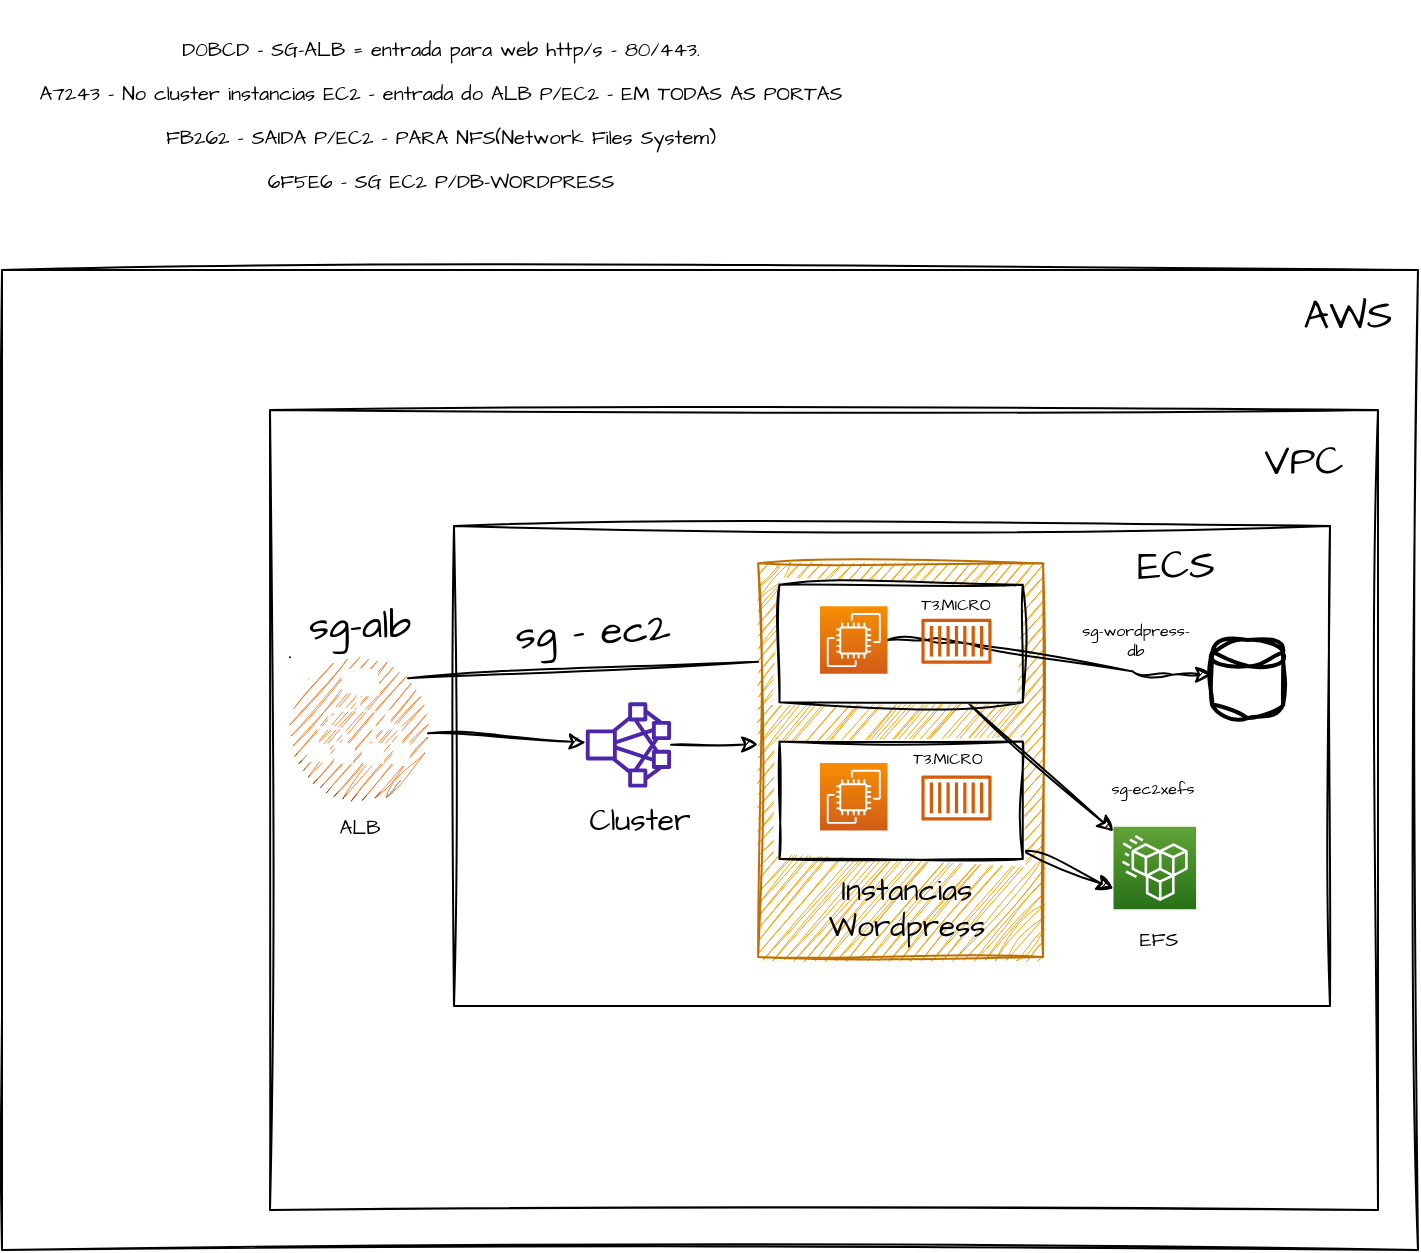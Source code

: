 <mxfile>
    <diagram id="9GWXDNTz53c_8vGuNotK" name="Página-1">
        <mxGraphModel dx="660" dy="371" grid="0" gridSize="10" guides="1" tooltips="1" connect="1" arrows="1" fold="1" page="1" pageScale="1" pageWidth="827" pageHeight="1169" math="0" shadow="0">
            <root>
                <mxCell id="0"/>
                <mxCell id="1" parent="0"/>
                <mxCell id="2" value="" style="rounded=0;whiteSpace=wrap;html=1;sketch=1;hachureGap=4;jiggle=2;curveFitting=1;fontFamily=Architects Daughter;fontSource=https%3A%2F%2Ffonts.googleapis.com%2Fcss%3Ffamily%3DArchitects%2BDaughter;fontSize=20;" parent="1" vertex="1">
                    <mxGeometry x="45" y="289" width="708" height="490" as="geometry"/>
                </mxCell>
                <mxCell id="25" value="" style="rounded=0;whiteSpace=wrap;html=1;hachureGap=4;fontFamily=Architects Daughter;fontSource=https%3A%2F%2Ffonts.googleapis.com%2Fcss%3Ffamily%3DArchitects%2BDaughter;fontSize=20;gradientColor=none;strokeColor=default;glass=0;sketch=1;curveFitting=1;jiggle=2;shadow=0;" parent="1" vertex="1">
                    <mxGeometry x="179" y="359" width="554" height="400" as="geometry"/>
                </mxCell>
                <mxCell id="3" value="AWS" style="text;strokeColor=none;align=center;fillColor=none;html=1;verticalAlign=middle;whiteSpace=wrap;rounded=0;sketch=1;hachureGap=4;jiggle=2;curveFitting=1;fontFamily=Architects Daughter;fontSource=https%3A%2F%2Ffonts.googleapis.com%2Fcss%3Ffamily%3DArchitects%2BDaughter;fontSize=20;" parent="1" vertex="1">
                    <mxGeometry x="688" y="296" width="60" height="30" as="geometry"/>
                </mxCell>
                <mxCell id="4" value="" style="whiteSpace=wrap;html=1;sketch=1;hachureGap=4;jiggle=2;curveFitting=1;fontFamily=Architects Daughter;fontSource=https%3A%2F%2Ffonts.googleapis.com%2Fcss%3Ffamily%3DArchitects%2BDaughter;fontSize=10;fillColor=default;strokeColor=default;" parent="1" vertex="1">
                    <mxGeometry x="271" y="417" width="438" height="240" as="geometry"/>
                </mxCell>
                <mxCell id="30" value="" style="rounded=0;whiteSpace=wrap;html=1;sketch=1;hachureGap=4;jiggle=2;curveFitting=1;fontFamily=Architects Daughter;fontSource=https%3A%2F%2Ffonts.googleapis.com%2Fcss%3Ffamily%3DArchitects%2BDaughter;fontSize=20;fillColor=#f0a30a;strokeColor=#BD7000;fontColor=#000000;" parent="4" vertex="1">
                    <mxGeometry x="152.069" y="18.612" width="142.458" height="196.898" as="geometry"/>
                </mxCell>
                <mxCell id="34" style="edgeStyle=none;sketch=1;hachureGap=4;jiggle=2;curveFitting=1;html=1;entryX=0;entryY=0.75;entryDx=0;entryDy=0;entryPerimeter=0;fontFamily=Architects Daughter;fontSource=https%3A%2F%2Ffonts.googleapis.com%2Fcss%3Ffamily%3DArchitects%2BDaughter;fontSize=16;" parent="4" source="8" target="31" edge="1">
                    <mxGeometry relative="1" as="geometry"/>
                </mxCell>
                <mxCell id="8" value="" style="rounded=0;whiteSpace=wrap;html=1;sketch=1;hachureGap=4;jiggle=2;curveFitting=1;fontFamily=Architects Daughter;fontSource=https%3A%2F%2Ffonts.googleapis.com%2Fcss%3Ffamily%3DArchitects%2BDaughter;fontSize=20;" parent="4" vertex="1">
                    <mxGeometry x="162.734" y="107.755" width="121.655" height="58.776" as="geometry"/>
                </mxCell>
                <mxCell id="33" style="edgeStyle=none;sketch=1;hachureGap=4;jiggle=2;curveFitting=1;html=1;fontFamily=Architects Daughter;fontSource=https%3A%2F%2Ffonts.googleapis.com%2Fcss%3Ffamily%3DArchitects%2BDaughter;fontSize=16;" parent="4" source="9" target="31" edge="1">
                    <mxGeometry relative="1" as="geometry"/>
                </mxCell>
                <mxCell id="9" value="" style="rounded=0;whiteSpace=wrap;html=1;sketch=1;hachureGap=4;jiggle=2;curveFitting=1;fontFamily=Architects Daughter;fontSource=https%3A%2F%2Ffonts.googleapis.com%2Fcss%3Ffamily%3DArchitects%2BDaughter;fontSize=20;" parent="4" vertex="1">
                    <mxGeometry x="162.734" y="29.388" width="121.655" height="58.776" as="geometry"/>
                </mxCell>
                <mxCell id="10" value="" style="sketch=0;points=[[0,0,0],[0.25,0,0],[0.5,0,0],[0.75,0,0],[1,0,0],[0,1,0],[0.25,1,0],[0.5,1,0],[0.75,1,0],[1,1,0],[0,0.25,0],[0,0.5,0],[0,0.75,0],[1,0.25,0],[1,0.5,0],[1,0.75,0]];outlineConnect=0;fontColor=#232F3E;gradientColor=#F78E04;gradientDirection=north;fillColor=#D05C17;strokeColor=#ffffff;dashed=0;verticalLabelPosition=bottom;verticalAlign=top;align=center;html=1;fontSize=12;fontStyle=0;aspect=fixed;shape=mxgraph.aws4.resourceIcon;resIcon=mxgraph.aws4.ec2;hachureGap=4;jiggle=2;curveFitting=1;fontFamily=Architects Daughter;fontSource=https%3A%2F%2Ffonts.googleapis.com%2Fcss%3Ffamily%3DArchitects%2BDaughter;" parent="4" vertex="1">
                    <mxGeometry x="183.01" y="118.531" width="33.756" height="33.756" as="geometry"/>
                </mxCell>
                <mxCell id="67" style="edgeStyle=entityRelationEdgeStyle;sketch=1;hachureGap=4;jiggle=2;curveFitting=1;html=1;entryX=0.001;entryY=0.444;entryDx=0;entryDy=0;entryPerimeter=0;fontFamily=Architects Daughter;fontSource=https%3A%2F%2Ffonts.googleapis.com%2Fcss%3Ffamily%3DArchitects%2BDaughter;fontSize=16;" parent="4" source="11" target="35" edge="1">
                    <mxGeometry relative="1" as="geometry"/>
                </mxCell>
                <mxCell id="11" value="" style="sketch=0;points=[[0,0,0],[0.25,0,0],[0.5,0,0],[0.75,0,0],[1,0,0],[0,1,0],[0.25,1,0],[0.5,1,0],[0.75,1,0],[1,1,0],[0,0.25,0],[0,0.5,0],[0,0.75,0],[1,0.25,0],[1,0.5,0],[1,0.75,0]];outlineConnect=0;fontColor=#232F3E;gradientColor=#F78E04;gradientDirection=north;fillColor=#D05C17;strokeColor=#ffffff;dashed=0;verticalLabelPosition=bottom;verticalAlign=top;align=center;html=1;fontSize=12;fontStyle=0;aspect=fixed;shape=mxgraph.aws4.resourceIcon;resIcon=mxgraph.aws4.ec2;hachureGap=4;jiggle=2;curveFitting=1;fontFamily=Architects Daughter;fontSource=https%3A%2F%2Ffonts.googleapis.com%2Fcss%3Ffamily%3DArchitects%2BDaughter;" parent="4" vertex="1">
                    <mxGeometry x="183.01" y="40.163" width="33.756" height="33.756" as="geometry"/>
                </mxCell>
                <mxCell id="13" value="" style="sketch=0;outlineConnect=0;fontColor=#232F3E;gradientColor=none;fillColor=#D45B07;strokeColor=none;dashed=0;verticalLabelPosition=bottom;verticalAlign=top;align=center;html=1;fontSize=12;fontStyle=0;aspect=fixed;pointerEvents=1;shape=mxgraph.aws4.container_1;hachureGap=4;jiggle=2;curveFitting=1;fontFamily=Architects Daughter;fontSource=https%3A%2F%2Ffonts.googleapis.com%2Fcss%3Ffamily%3DArchitects%2BDaughter;" parent="4" vertex="1">
                    <mxGeometry x="233.699" y="124.653" width="35.071" height="22.652" as="geometry"/>
                </mxCell>
                <mxCell id="14" value="" style="sketch=0;outlineConnect=0;fontColor=#232F3E;gradientColor=none;fillColor=#D45B07;strokeColor=none;dashed=0;verticalLabelPosition=bottom;verticalAlign=top;align=center;html=1;fontSize=12;fontStyle=0;aspect=fixed;pointerEvents=1;shape=mxgraph.aws4.container_1;hachureGap=4;jiggle=2;curveFitting=1;fontFamily=Architects Daughter;fontSource=https%3A%2F%2Ffonts.googleapis.com%2Fcss%3Ffamily%3DArchitects%2BDaughter;" parent="4" vertex="1">
                    <mxGeometry x="233.699" y="46.286" width="35.071" height="22.652" as="geometry"/>
                </mxCell>
                <mxCell id="17" style="edgeStyle=none;sketch=1;hachureGap=4;jiggle=2;curveFitting=1;html=1;fontFamily=Architects Daughter;fontSource=https%3A%2F%2Ffonts.googleapis.com%2Fcss%3Ffamily%3DArchitects%2BDaughter;fontSize=16;entryX=0;entryY=0.46;entryDx=0;entryDy=0;entryPerimeter=0;" parent="4" source="16" target="30" edge="1">
                    <mxGeometry relative="1" as="geometry"/>
                </mxCell>
                <mxCell id="16" value="" style="sketch=0;outlineConnect=0;fontColor=#232F3E;gradientColor=none;fillColor=#4D27AA;strokeColor=none;dashed=0;verticalLabelPosition=bottom;verticalAlign=top;align=center;html=1;fontSize=12;fontStyle=0;aspect=fixed;pointerEvents=1;shape=mxgraph.aws4.cluster;hachureGap=4;jiggle=2;curveFitting=1;fontFamily=Architects Daughter;fontSource=https%3A%2F%2Ffonts.googleapis.com%2Fcss%3Ffamily%3DArchitects%2BDaughter;direction=south;rotation=-90;" parent="4" vertex="1">
                    <mxGeometry x="65.896" y="88.16" width="42.64" height="42.64" as="geometry"/>
                </mxCell>
                <mxCell id="23" value="Cluster" style="text;strokeColor=none;align=center;fillColor=none;html=1;verticalAlign=middle;whiteSpace=wrap;rounded=0;sketch=1;hachureGap=4;jiggle=2;curveFitting=1;fontFamily=Architects Daughter;fontSource=https%3A%2F%2Ffonts.googleapis.com%2Fcss%3Ffamily%3DArchitects%2BDaughter;fontSize=15;" parent="4" vertex="1">
                    <mxGeometry x="65.9" y="140" width="53.503" height="13" as="geometry"/>
                </mxCell>
                <mxCell id="26" value="Instancias Wordpress" style="text;strokeColor=none;align=center;fillColor=none;html=1;verticalAlign=middle;whiteSpace=wrap;rounded=0;sketch=1;hachureGap=4;jiggle=2;curveFitting=1;fontFamily=Architects Daughter;fontSource=https%3A%2F%2Ffonts.googleapis.com%2Fcss%3Ffamily%3DArchitects%2BDaughter;fontSize=15;" parent="4" vertex="1">
                    <mxGeometry x="167.803" y="176.327" width="116.586" height="29.388" as="geometry"/>
                </mxCell>
                <mxCell id="31" value="" style="sketch=0;points=[[0,0,0],[0.25,0,0],[0.5,0,0],[0.75,0,0],[1,0,0],[0,1,0],[0.25,1,0],[0.5,1,0],[0.75,1,0],[1,1,0],[0,0.25,0],[0,0.5,0],[0,0.75,0],[1,0.25,0],[1,0.5,0],[1,0.75,0]];outlineConnect=0;fontColor=#232F3E;gradientColor=#60A337;gradientDirection=north;fillColor=#277116;strokeColor=#ffffff;dashed=0;verticalLabelPosition=bottom;verticalAlign=top;align=center;html=1;fontSize=12;fontStyle=0;aspect=fixed;shape=mxgraph.aws4.resourceIcon;resIcon=mxgraph.aws4.efs_standard;hachureGap=4;jiggle=2;curveFitting=1;fontFamily=Architects Daughter;fontSource=https%3A%2F%2Ffonts.googleapis.com%2Fcss%3Ffamily%3DArchitects%2BDaughter;" parent="4" vertex="1">
                    <mxGeometry x="329.739" y="150.35" width="41.288" height="41.288" as="geometry"/>
                </mxCell>
                <mxCell id="32" value="EFS" style="text;strokeColor=none;align=center;fillColor=none;html=1;verticalAlign=middle;whiteSpace=wrap;rounded=0;sketch=1;hachureGap=4;jiggle=2;curveFitting=1;fontFamily=Architects Daughter;fontSource=https%3A%2F%2Ffonts.googleapis.com%2Fcss%3Ffamily%3DArchitects%2BDaughter;fontSize=10;" parent="4" vertex="1">
                    <mxGeometry x="336.911" y="195.88" width="31.275" height="19.63" as="geometry"/>
                </mxCell>
                <mxCell id="35" value="" style="strokeWidth=2;html=1;shape=mxgraph.flowchart.database;whiteSpace=wrap;rounded=0;shadow=0;glass=0;sketch=1;hachureGap=4;jiggle=2;curveFitting=1;strokeColor=default;fontFamily=Architects Daughter;fontSource=https%3A%2F%2Ffonts.googleapis.com%2Fcss%3Ffamily%3DArchitects%2BDaughter;fontSize=20;gradientColor=none;" parent="4" vertex="1">
                    <mxGeometry x="379.052" y="57.03" width="35.483" height="39" as="geometry"/>
                </mxCell>
                <mxCell id="28" value="ECS" style="text;strokeColor=none;align=center;fillColor=none;html=1;verticalAlign=middle;whiteSpace=wrap;rounded=0;sketch=1;hachureGap=4;jiggle=2;curveFitting=1;fontFamily=Architects Daughter;fontSource=https%3A%2F%2Ffonts.googleapis.com%2Fcss%3Ffamily%3DArchitects%2BDaughter;fontSize=20;" parent="4" vertex="1">
                    <mxGeometry x="342.783" y="9.39" width="36.273" height="20" as="geometry"/>
                </mxCell>
                <mxCell id="62" value="sg - ec2" style="text;strokeColor=none;align=center;fillColor=none;html=1;verticalAlign=middle;whiteSpace=wrap;rounded=0;sketch=1;hachureGap=4;jiggle=2;curveFitting=1;fontFamily=Architects Daughter;fontSource=https%3A%2F%2Ffonts.googleapis.com%2Fcss%3Ffamily%3DArchitects%2BDaughter;fontSize=20;rotation=-3;" parent="4" vertex="1">
                    <mxGeometry x="23.578" y="47.03" width="90.683" height="10" as="geometry"/>
                </mxCell>
                <mxCell id="65" value="sg-ec2xefs" style="text;strokeColor=none;align=center;fillColor=none;html=1;verticalAlign=middle;whiteSpace=wrap;rounded=0;sketch=1;hachureGap=4;jiggle=2;curveFitting=1;fontFamily=Architects Daughter;fontSource=https%3A%2F%2Ffonts.googleapis.com%2Fcss%3Ffamily%3DArchitects%2BDaughter;fontSize=8;" parent="4" vertex="1">
                    <mxGeometry x="323.723" y="122" width="51.1" height="18.35" as="geometry"/>
                </mxCell>
                <mxCell id="68" value="sg-wordpress-db" style="text;strokeColor=none;align=center;fillColor=none;html=1;verticalAlign=middle;whiteSpace=wrap;rounded=0;sketch=1;hachureGap=4;jiggle=2;curveFitting=1;fontFamily=Architects Daughter;fontSource=https%3A%2F%2Ffonts.googleapis.com%2Fcss%3Ffamily%3DArchitects%2BDaughter;fontSize=8;" parent="4" vertex="1">
                    <mxGeometry x="311.11" y="42.12" width="59.92" height="29.84" as="geometry"/>
                </mxCell>
                <mxCell id="69" value="T3.MICRO" style="text;strokeColor=none;align=center;fillColor=none;html=1;verticalAlign=middle;whiteSpace=wrap;rounded=0;sketch=1;hachureGap=4;jiggle=2;curveFitting=1;fontFamily=Architects Daughter;fontSource=https%3A%2F%2Ffonts.googleapis.com%2Fcss%3Ffamily%3DArchitects%2BDaughter;fontSize=8;" parent="4" vertex="1">
                    <mxGeometry x="221.27" y="24" width="59.92" height="29.84" as="geometry"/>
                </mxCell>
                <mxCell id="70" value="T3.MICRO" style="text;strokeColor=none;align=center;fillColor=none;html=1;verticalAlign=middle;whiteSpace=wrap;rounded=0;sketch=1;hachureGap=4;jiggle=2;curveFitting=1;fontFamily=Architects Daughter;fontSource=https%3A%2F%2Ffonts.googleapis.com%2Fcss%3Ffamily%3DArchitects%2BDaughter;fontSize=8;" parent="4" vertex="1">
                    <mxGeometry x="216.77" y="100.96" width="59.92" height="29.84" as="geometry"/>
                </mxCell>
                <mxCell id="15" value="VPC" style="text;strokeColor=none;align=center;fillColor=none;html=1;verticalAlign=middle;whiteSpace=wrap;rounded=0;sketch=1;hachureGap=4;jiggle=2;curveFitting=1;fontFamily=Architects Daughter;fontSource=https%3A%2F%2Ffonts.googleapis.com%2Fcss%3Ffamily%3DArchitects%2BDaughter;fontSize=20;" parent="1" vertex="1">
                    <mxGeometry x="676" y="374" width="40" height="20" as="geometry"/>
                </mxCell>
                <mxCell id="20" style="edgeStyle=none;sketch=1;hachureGap=4;jiggle=2;curveFitting=1;html=1;fontFamily=Architects Daughter;fontSource=https%3A%2F%2Ffonts.googleapis.com%2Fcss%3Ffamily%3DArchitects%2BDaughter;fontSize=16;" parent="1" source="19" target="16" edge="1">
                    <mxGeometry relative="1" as="geometry"/>
                </mxCell>
                <mxCell id="19" value="" style="outlineConnect=0;dashed=0;verticalLabelPosition=bottom;verticalAlign=top;align=center;html=1;shape=mxgraph.aws3.application_load_balancer;fillColor=#F58534;gradientColor=none;sketch=1;hachureGap=4;jiggle=2;curveFitting=1;fontFamily=Architects Daughter;fontSource=https%3A%2F%2Ffonts.googleapis.com%2Fcss%3Ffamily%3DArchitects%2BDaughter;fontSize=20;" parent="1" vertex="1">
                    <mxGeometry x="189" y="482.67" width="69" height="72" as="geometry"/>
                </mxCell>
                <mxCell id="21" value="ALB" style="text;strokeColor=none;align=center;fillColor=none;html=1;verticalAlign=middle;whiteSpace=wrap;rounded=0;sketch=1;hachureGap=4;jiggle=2;curveFitting=1;fontFamily=Architects Daughter;fontSource=https%3A%2F%2Ffonts.googleapis.com%2Fcss%3Ffamily%3DArchitects%2BDaughter;fontSize=10;" parent="1" vertex="1">
                    <mxGeometry x="189" y="562" width="70" height="10" as="geometry"/>
                </mxCell>
                <mxCell id="52" value="" style="endArrow=none;html=1;sketch=1;hachureGap=4;jiggle=2;curveFitting=1;fontFamily=Architects Daughter;fontSource=https%3A%2F%2Ffonts.googleapis.com%2Fcss%3Ffamily%3DArchitects%2BDaughter;fontSize=16;exitX=0.855;exitY=0.145;exitDx=0;exitDy=0;exitPerimeter=0;entryX=0;entryY=0.25;entryDx=0;entryDy=0;" parent="1" source="19" target="30" edge="1">
                    <mxGeometry width="50" height="50" relative="1" as="geometry">
                        <mxPoint x="394" y="548" as="sourcePoint"/>
                        <mxPoint x="444" y="498" as="targetPoint"/>
                    </mxGeometry>
                </mxCell>
                <mxCell id="58" value="sg-alb" style="text;strokeColor=none;align=center;fillColor=none;html=1;verticalAlign=middle;whiteSpace=wrap;rounded=0;sketch=1;hachureGap=4;jiggle=2;curveFitting=1;fontFamily=Architects Daughter;fontSource=https%3A%2F%2Ffonts.googleapis.com%2Fcss%3Ffamily%3DArchitects%2BDaughter;fontSize=20;" parent="1" vertex="1">
                    <mxGeometry x="189" y="461" width="70" height="10" as="geometry"/>
                </mxCell>
                <mxCell id="64" value="&lt;p class=&quot;MsoNormal&quot;&gt;D0BCD - SG-ALB = entrada para web http/s – 80/443.&lt;/p&gt;&lt;span style=&quot;background-color: initial;&quot;&gt;A7243 - No cluster instancias EC2 – entrada do ALB P/EC2 – EM&amp;nbsp;&lt;/span&gt;&lt;span style=&quot;background-color: initial;&quot;&gt;TODAS AS PORTAS&lt;/span&gt;&lt;span style=&quot;background-color: initial;&quot;&gt;&lt;br&gt;&lt;/span&gt;&lt;p class=&quot;MsoNormal&quot;&gt;&lt;/p&gt;&lt;div style=&quot;&quot;&gt;&lt;span style=&quot;background-color: initial;&quot;&gt;&lt;span style=&quot;&quot; lang=&quot;EN-US&quot;&gt;FB262 –&amp;nbsp;&lt;/span&gt;&lt;/span&gt;&lt;span style=&quot;background-color: initial;&quot;&gt;SAIDA P/EC2 – PARA NFS(Network Files System)&lt;/span&gt;&lt;/div&gt;&lt;p&gt;&lt;/p&gt;&lt;p style=&quot;&quot; class=&quot;MsoNormal&quot;&gt;6F5E6 – SG EC2 P/DB-WORDPRESS&lt;u&gt;&lt;/u&gt;&lt;/p&gt;" style="text;strokeColor=none;align=center;fillColor=none;html=1;verticalAlign=middle;whiteSpace=wrap;rounded=0;shadow=0;glass=0;sketch=1;hachureGap=4;jiggle=2;curveFitting=1;fontFamily=Architects Daughter;fontSource=https%3A%2F%2Ffonts.googleapis.com%2Fcss%3Ffamily%3DArchitects%2BDaughter;fontSize=10;" parent="1" vertex="1">
                    <mxGeometry x="55" y="154" width="419" height="114" as="geometry"/>
                </mxCell>
            </root>
        </mxGraphModel>
    </diagram>
</mxfile>